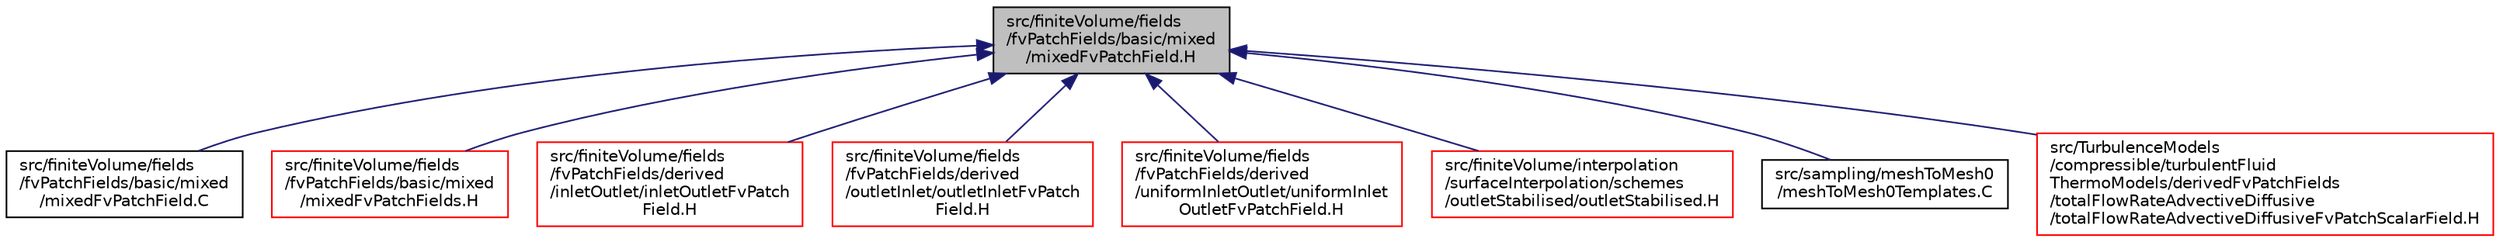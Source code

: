 digraph "src/finiteVolume/fields/fvPatchFields/basic/mixed/mixedFvPatchField.H"
{
  bgcolor="transparent";
  edge [fontname="Helvetica",fontsize="10",labelfontname="Helvetica",labelfontsize="10"];
  node [fontname="Helvetica",fontsize="10",shape=record];
  Node204 [label="src/finiteVolume/fields\l/fvPatchFields/basic/mixed\l/mixedFvPatchField.H",height=0.2,width=0.4,color="black", fillcolor="grey75", style="filled", fontcolor="black"];
  Node204 -> Node205 [dir="back",color="midnightblue",fontsize="10",style="solid",fontname="Helvetica"];
  Node205 [label="src/finiteVolume/fields\l/fvPatchFields/basic/mixed\l/mixedFvPatchField.C",height=0.2,width=0.4,color="black",URL="$a01625.html"];
  Node204 -> Node206 [dir="back",color="midnightblue",fontsize="10",style="solid",fontname="Helvetica"];
  Node206 [label="src/finiteVolume/fields\l/fvPatchFields/basic/mixed\l/mixedFvPatchFields.H",height=0.2,width=0.4,color="red",URL="$a01634.html"];
  Node204 -> Node273 [dir="back",color="midnightblue",fontsize="10",style="solid",fontname="Helvetica"];
  Node273 [label="src/finiteVolume/fields\l/fvPatchFields/derived\l/inletOutlet/inletOutletFvPatch\lField.H",height=0.2,width=0.4,color="red",URL="$a02141.html"];
  Node204 -> Node294 [dir="back",color="midnightblue",fontsize="10",style="solid",fontname="Helvetica"];
  Node294 [label="src/finiteVolume/fields\l/fvPatchFields/derived\l/outletInlet/outletInletFvPatch\lField.H",height=0.2,width=0.4,color="red",URL="$a02258.html"];
  Node204 -> Node298 [dir="back",color="midnightblue",fontsize="10",style="solid",fontname="Helvetica"];
  Node298 [label="src/finiteVolume/fields\l/fvPatchFields/derived\l/uniformInletOutlet/uniformInlet\lOutletFvPatchField.H",height=0.2,width=0.4,color="red",URL="$a02534.html"];
  Node204 -> Node302 [dir="back",color="midnightblue",fontsize="10",style="solid",fontname="Helvetica"];
  Node302 [label="src/finiteVolume/interpolation\l/surfaceInterpolation/schemes\l/outletStabilised/outletStabilised.H",height=0.2,width=0.4,color="red",URL="$a04427.html"];
  Node204 -> Node304 [dir="back",color="midnightblue",fontsize="10",style="solid",fontname="Helvetica"];
  Node304 [label="src/sampling/meshToMesh0\l/meshToMesh0Templates.C",height=0.2,width=0.4,color="black",URL="$a14936.html"];
  Node204 -> Node305 [dir="back",color="midnightblue",fontsize="10",style="solid",fontname="Helvetica"];
  Node305 [label="src/TurbulenceModels\l/compressible/turbulentFluid\lThermoModels/derivedFvPatchFields\l/totalFlowRateAdvectiveDiffusive\l/totalFlowRateAdvectiveDiffusiveFvPatchScalarField.H",height=0.2,width=0.4,color="red",URL="$a17618.html"];
}
